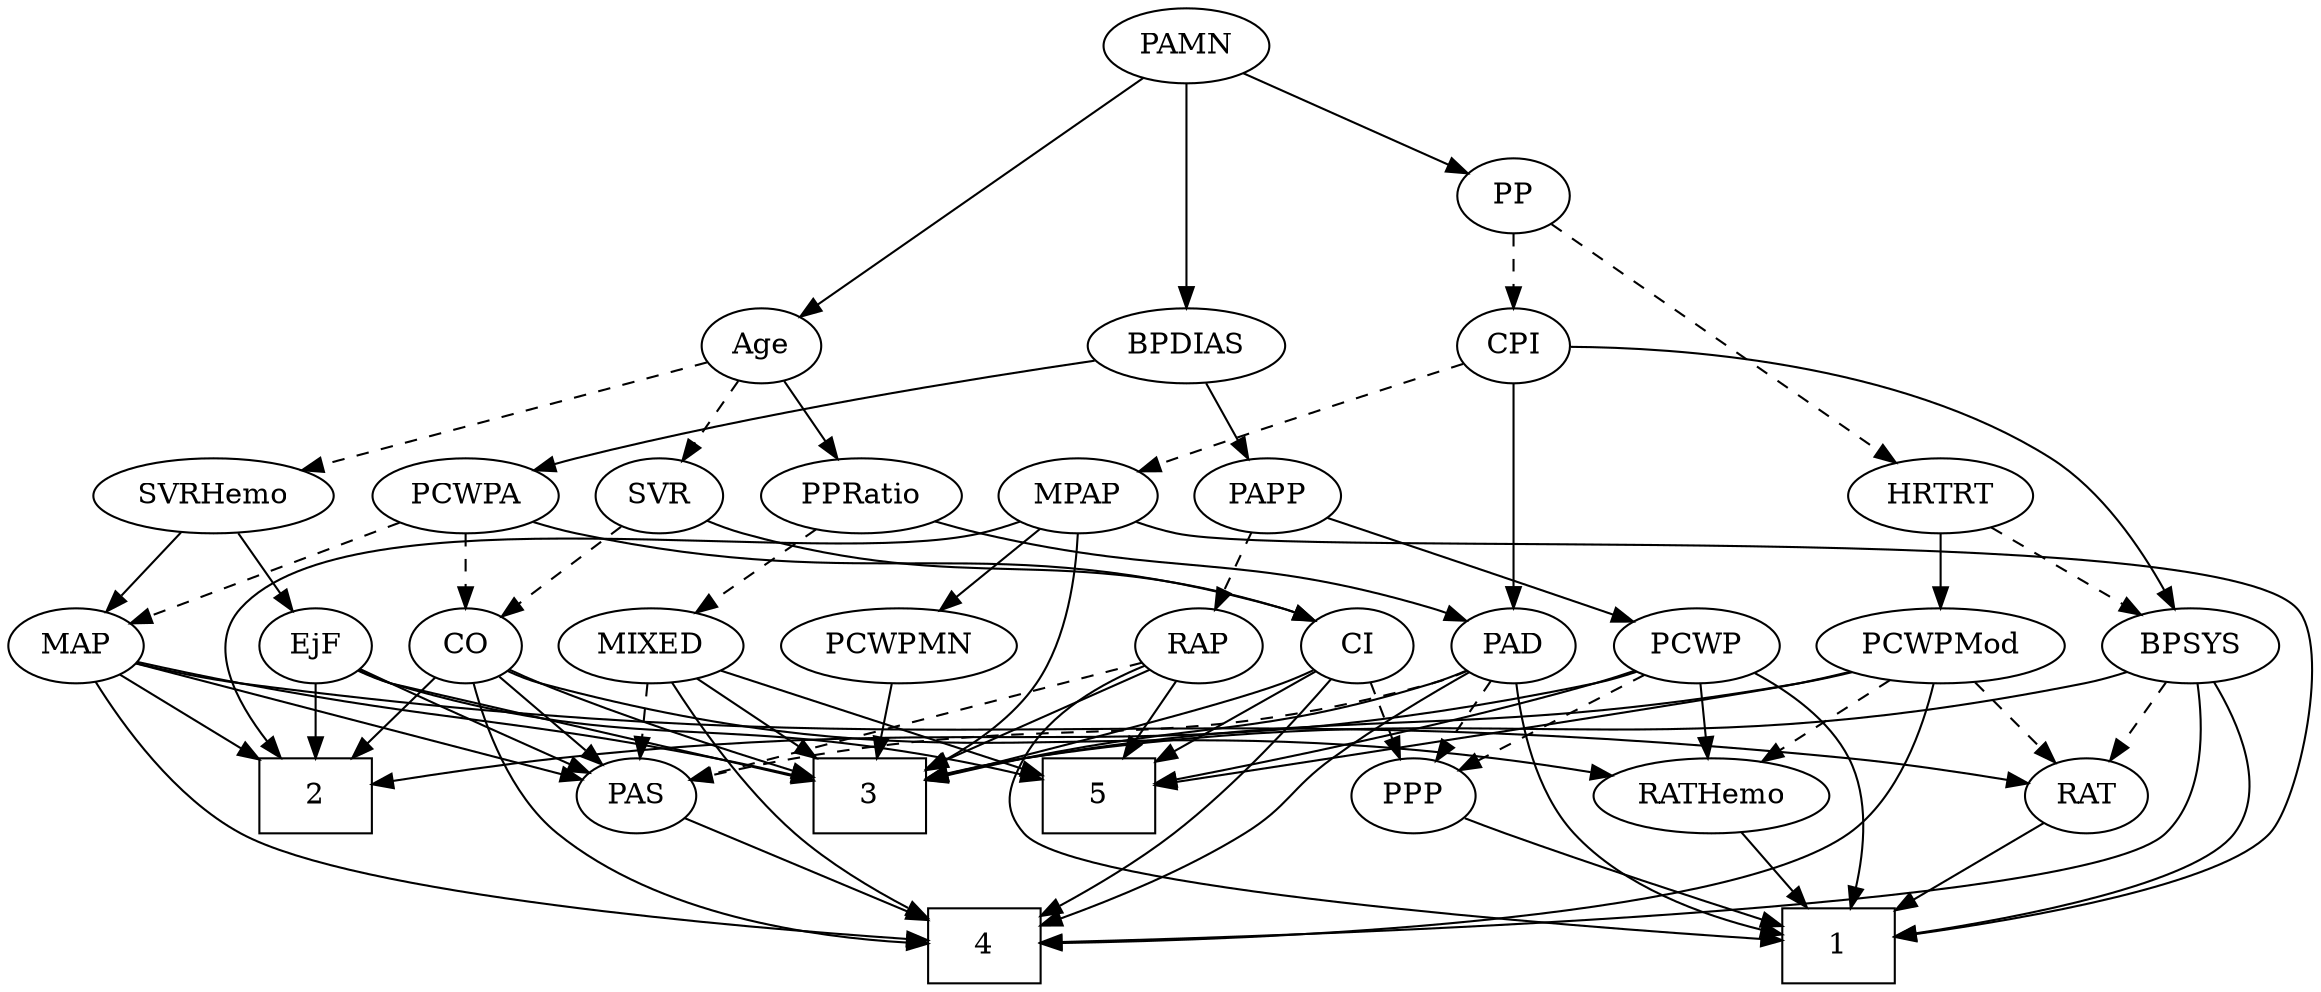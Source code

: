 strict digraph {
	graph [bb="0,0,1061.9,468"];
	node [label="\N"];
	1	[height=0.5,
		pos="842.55,18",
		shape=box,
		width=0.75];
	2	[height=0.5,
		pos="144.55,90",
		shape=box,
		width=0.75];
	3	[height=0.5,
		pos="395.55,90",
		shape=box,
		width=0.75];
	4	[height=0.5,
		pos="450.55,18",
		shape=box,
		width=0.75];
	5	[height=0.5,
		pos="505.55,90",
		shape=box,
		width=0.75];
	Age	[height=0.5,
		pos="351.55,306",
		width=0.75];
	SVR	[height=0.5,
		pos="308.55,234",
		width=0.77632];
	Age -> SVR	[pos="e,318.56,251.31 341.79,289.12 336.48,280.47 329.79,269.58 323.8,259.83",
		style=dashed];
	SVRHemo	[height=0.5,
		pos="110.55,234",
		width=1.3902];
	Age -> SVRHemo	[pos="e,148.44,246 327.11,297.9 287.62,286.43 209.07,263.62 158.22,248.85",
		style=dashed];
	PPRatio	[height=0.5,
		pos="394.55,234",
		width=1.1013];
	Age -> PPRatio	[pos="e,384.23,251.8 361.3,289.12 366.49,280.68 372.98,270.1 378.85,260.55",
		style=solid];
	EjF	[height=0.5,
		pos="144.55,162",
		width=0.75];
	EjF -> 2	[pos="e,144.55,108.1 144.55,143.7 144.55,135.98 144.55,126.71 144.55,118.11",
		style=solid];
	EjF -> 3	[pos="e,368.17,97.427 165.19,150.39 170.14,148.09 175.47,145.81 180.55,144 197.21,138.08 301.04,113.28 358.09,99.804",
		style=solid];
	EjF -> 5	[pos="e,478.25,97.844 165.07,150.02 170.03,147.74 175.38,145.55 180.55,144 288.48,111.58 320.76,128.63 431.55,108 443.57,105.76 456.61,\
102.91 468.34,100.19",
		style=solid];
	PAS	[height=0.5,
		pos="285.55,90",
		width=0.75];
	EjF -> PAS	[pos="e,264.29,101.55 165.66,150.52 189.43,138.72 228.28,119.43 255.28,106.03",
		style=solid];
	RAP	[height=0.5,
		pos="543.55,162",
		width=0.77632];
	RAP -> 1	[pos="e,815.39,18.498 520.5,151.59 502.99,143.07 480.16,128.66 469.55,108 462.24,93.769 459.06,84.083 469.55,72 512.81,22.151 719.71,17.961 \
805.33,18.419",
		style=solid];
	RAP -> 3	[pos="e,422.76,103.87 521.71,150.67 498.09,139.5 460.03,121.5 431.89,108.19",
		style=solid];
	RAP -> 5	[pos="e,514.84,108.12 534.73,144.76 530.26,136.53 524.72,126.32 519.67,117.02",
		style=solid];
	RAP -> PAS	[pos="e,310.1,97.662 518.34,154.16 471.86,141.55 372.61,114.62 319.98,100.34",
		style=dashed];
	MIXED	[height=0.5,
		pos="301.55,162",
		width=1.1193];
	MIXED -> 3	[pos="e,372.66,108.04 321.48,146.15 334.01,136.83 350.42,124.61 364.61,114.04",
		style=solid];
	MIXED -> 4	[pos="e,423.26,30.722 309.44,144.25 319.13,125.01 337.1,93.353 359.55,72 375.45,56.872 396.46,44.275 414.28,35.164",
		style=solid];
	MIXED -> 5	[pos="e,478.38,100.25 332.38,150.28 338.41,148.19 344.67,146.02 350.55,144 390.95,130.09 437.31,114.25 468.73,103.54",
		style=solid];
	MIXED -> PAS	[pos="e,289.5,108.28 297.67,144.05 295.89,136.26 293.74,126.82 291.74,118.08",
		style=dashed];
	MPAP	[height=0.5,
		pos="487.55,234",
		width=0.97491];
	MPAP -> 1	[pos="e,869.72,22.179 513.21,221.62 519.13,219.41 525.47,217.36 531.55,216 586.01,203.81 992.06,218.41 1032.5,180 1067.5,146.85 1070.9,\
110.19 1041.5,72 1022,46.54 931.9,30.715 879.89,23.539",
		style=solid];
	MPAP -> 2	[pos="e,127.77,108.28 461.38,221.61 455.6,219.45 449.44,217.43 443.55,216 370.78,198.36 158.58,235.7 108.55,180 92.271,161.88 106.31,135.45 \
121.35,116.1",
		style=solid];
	MPAP -> 3	[pos="e,422.76,104.27 487.45,215.89 486.59,196.88 482.85,165.99 468.55,144 459.37,129.89 445.04,118.29 431.49,109.57",
		style=solid];
	PCWPMN	[height=0.5,
		pos="409.55,162",
		width=1.3902];
	MPAP -> PCWPMN	[pos="e,427.25,178.89 470.62,217.81 460.21,208.47 446.67,196.31 434.98,185.83",
		style=solid];
	BPSYS	[height=0.5,
		pos="985.55,162",
		width=1.0471];
	BPSYS -> 1	[pos="e,869.59,22.879 1001.6,145.38 1018.9,126.66 1041.8,94.939 1024.5,72 1007.2,48.825 927.59,32.456 879.6,24.495",
		style=solid];
	BPSYS -> 3	[pos="e,422.77,98.278 958.08,149.66 951.76,147.45 944.99,145.39 938.55,144 734.16,100.04 676.22,139.49 469.55,108 457.45,106.16 444.4,\
103.42 432.68,100.67",
		style=solid];
	BPSYS -> 4	[pos="e,477.86,20.663 993.11,144.22 1000.8,124.35 1009.2,91.502 991.55,72 974.59,53.296 607.8,28.819 488.02,21.297",
		style=solid];
	RAT	[height=0.5,
		pos="955.55,90",
		width=0.75827];
	BPSYS -> RAT	[pos="e,962.74,107.79 978.29,144.05 974.82,135.97 970.6,126.12 966.74,117.11",
		style=dashed];
	PAD	[height=0.5,
		pos="690.55,162",
		width=0.79437];
	PAD -> 1	[pos="e,815.48,25.354 693.75,143.86 698.21,124.25 708.05,92.251 727.55,72 748.72,50.009 780.76,36.28 805.65,28.322",
		style=solid];
	PAD -> 3	[pos="e,422.57,97.422 668.77,150.25 663.55,147.95 657.92,145.71 652.55,144 573.54,118.91 550.62,125.28 469.55,108 457.48,105.43 444.35,\
102.46 432.54,99.74",
		style=solid];
	PAD -> 4	[pos="e,477.73,28.433 672.07,147.95 657.21,137.36 635.86,121.96 617.55,108 597.18,92.472 594.49,85.218 572.55,72 545.31,55.587 512.07,\
41.494 487.17,31.976",
		style=solid];
	PAD -> PAS	[pos="e,310.42,97.391 668.86,149.97 663.63,147.68 657.98,145.51 652.55,144 526.15,108.82 488.77,130.72 359.55,108 346.67,105.74 332.65,\
102.67 320.32,99.77",
		style=dashed];
	PPP	[height=0.5,
		pos="653.55,90",
		width=0.75];
	PAD -> PPP	[pos="e,662.08,107.15 681.97,144.76 677.48,136.28 671.9,125.71 666.87,116.2",
		style=dashed];
	CO	[height=0.5,
		pos="216.55,162",
		width=0.75];
	CO -> 2	[pos="e,162.15,108.11 201.98,146.83 192.63,137.75 180.25,125.71 169.38,115.14",
		style=solid];
	CO -> 3	[pos="e,368.39,100.28 237.73,150.63 242.56,148.36 247.71,146.04 252.55,144 288.13,129.04 329.57,113.92 358.65,103.69",
		style=solid];
	CO -> 4	[pos="e,423.46,18.631 218.19,143.99 221.05,123.89 228.8,90.823 249.55,72 295.08,30.695 369.01,20.893 413.39,18.957",
		style=solid];
	CO -> PAS	[pos="e,271.27,105.49 230.84,146.5 240.47,136.73 253.32,123.69 264.16,112.7",
		style=solid];
	RATHemo	[height=0.5,
		pos="785.55,90",
		width=1.3721];
	CO -> RATHemo	[pos="e,743.15,99.385 237,149.8 241.96,147.52 247.34,145.39 252.55,144 440.79,93.582 496.28,133.02 689.55,108 703.73,106.16 719.01,103.69 \
733.11,101.19",
		style=solid];
	PAS -> 4	[pos="e,423.45,30.495 307.8,79.559 334.98,68.027 381.36,48.354 413.85,34.568",
		style=solid];
	PAMN	[height=0.5,
		pos="527.55,450",
		width=1.011];
	PAMN -> Age	[pos="e,368.07,320.33 509.38,434.34 477.58,408.69 411.86,355.66 376.07,326.78",
		style=solid];
	BPDIAS	[height=0.5,
		pos="527.55,306",
		width=1.1735];
	PAMN -> BPDIAS	[pos="e,527.55,324.19 527.55,431.87 527.55,407.67 527.55,363.21 527.55,334.39",
		style=solid];
	PP	[height=0.5,
		pos="690.55,378",
		width=0.75];
	PAMN -> PP	[pos="e,668.46,388.49 554.1,437.6 582.83,425.26 628.63,405.59 659.13,392.49",
		style=solid];
	RATHemo -> 1	[pos="e,828.34,36.447 799.06,72.411 805.88,64.031 814.31,53.682 821.92,44.332",
		style=solid];
	CPI	[height=0.5,
		pos="690.55,306",
		width=0.75];
	CPI -> MPAP	[pos="e,514.46,245.63 666.72,297.44 635.52,287.46 579.19,269.13 531.55,252 529.03,251.1 526.45,250.15 523.84,249.18",
		style=dashed];
	CPI -> BPSYS	[pos="e,978.99,179.97 717.89,305.25 764.73,304.37 861.53,296.78 926.55,252 948.98,236.55 965.1,209.51 974.76,189.28",
		style=solid];
	CPI -> PAD	[pos="e,690.55,180.19 690.55,287.87 690.55,263.67 690.55,219.21 690.55,190.39",
		style=solid];
	RAT -> 1	[pos="e,869.87,35.927 936.38,77.125 920.54,67.316 897.63,53.12 878.4,41.213",
		style=solid];
	SVR -> CO	[pos="e,233.77,176.11 291.24,219.83 277.36,209.27 257.68,194.3 242.01,182.37",
		style=dashed];
	CI	[height=0.5,
		pos="616.55,162",
		width=0.75];
	SVR -> CI	[pos="e,596.01,173.94 329.68,222.07 334.77,219.78 340.27,217.58 345.55,216 446.76,185.65 479.5,210.88 580.55,180 582.48,179.41 584.44,\
178.73 586.4,177.99",
		style=solid];
	PCWPMod	[height=0.5,
		pos="877.55,162",
		width=1.4443];
	PCWPMod -> 3	[pos="e,422.8,98.101 840.04,149.48 832.32,147.41 824.22,145.46 816.55,144 664.22,115.09 622.5,133.41 469.55,108 457.48,106 444.43,103.21 \
432.71,100.47",
		style=solid];
	PCWPMod -> 4	[pos="e,477.71,19.16 876.12,143.89 873.44,123.37 865.72,89.563 843.55,72 788.96,28.755 575.21,20.76 487.95,19.309",
		style=solid];
	PCWPMod -> 5	[pos="e,532.56,95.236 839.3,149.69 831.79,147.66 823.95,145.66 816.55,144 764.82,132.42 613.52,108.05 542.79,96.853",
		style=solid];
	PCWPMod -> RATHemo	[pos="e,806.02,106.58 856.67,145.12 844.11,135.56 827.96,123.27 814.21,112.81",
		style=dashed];
	PCWPMod -> RAT	[pos="e,939.93,105.02 895.64,144.76 906.53,134.99 920.52,122.43 932.24,111.91",
		style=dashed];
	PCWPA	[height=0.5,
		pos="220.55,234",
		width=1.1555];
	PCWPA -> CO	[pos="e,217.52,180.1 219.56,215.7 219.12,207.98 218.59,198.71 218.1,190.11",
		style=dashed];
	MAP	[height=0.5,
		pos="30.547,162",
		width=0.84854];
	PCWPA -> MAP	[pos="e,55.758,172.58 189.68,221.83 160.3,211.17 114.87,194.61 75.547,180 72.237,178.77 68.793,177.48 65.35,176.19",
		style=dashed];
	PCWPA -> CI	[pos="e,596.05,174.08 251,221.71 257.7,219.55 264.81,217.5 271.55,216 406.51,185.98 447.62,218.02 580.55,180 582.49,179.44 584.46,178.79 \
586.42,178.08",
		style=solid];
	PCWPMN -> 3	[pos="e,398.97,108.1 406.09,143.7 404.54,135.98 402.69,126.71 400.97,118.11",
		style=solid];
	SVRHemo -> EjF	[pos="e,136.63,179.31 118.78,216.05 122.8,207.77 127.73,197.62 132.2,188.42",
		style=solid];
	SVRHemo -> MAP	[pos="e,46.996,177.39 92.394,217.12 81.2,207.32 66.714,194.65 54.576,184.02",
		style=solid];
	BPDIAS -> PCWPA	[pos="e,251.66,246.02 489.05,298.49 438.67,289.64 347.81,272.53 271.55,252 268.2,251.1 264.75,250.1 261.3,249.06",
		style=solid];
	PAPP	[height=0.5,
		pos="572.55,234",
		width=0.88464];
	BPDIAS -> PAPP	[pos="e,561.96,251.47 538.21,288.41 543.65,279.95 550.37,269.49 556.43,260.08",
		style=solid];
	MAP -> 2	[pos="e,117.48,107.62 50.928,148.49 66.962,138.64 89.699,124.68 108.75,112.98",
		style=solid];
	MAP -> 3	[pos="e,368.22,97.679 58.642,154.54 73.453,151.22 91.946,147.21 108.55,144 202.81,125.77 227.39,126.76 321.55,108 333.55,105.61 346.57,\
102.72 358.3,100",
		style=solid];
	MAP -> 4	[pos="e,423.49,20.809 39.785,144.75 52.442,124.14 77.217,89.216 108.55,72 160.54,43.432 335.8,27.402 413.23,21.565",
		style=solid];
	MAP -> PAS	[pos="e,261.09,97.714 57.837,153.51 104.6,140.67 199.93,114.5 251.16,100.44",
		style=solid];
	MAP -> RAT	[pos="e,929.39,95.741 58.147,153.82 72.981,150.25 91.648,146.24 108.55,144 432.77,101.03 518.12,140.58 843.55,108 869.06,105.45 897.63,\
101.09 919.53,97.42",
		style=solid];
	PP -> CPI	[pos="e,690.55,324.1 690.55,359.7 690.55,351.98 690.55,342.71 690.55,334.11",
		style=dashed];
	HRTRT	[height=0.5,
		pos="877.55,234",
		width=1.1013];
	PP -> HRTRT	[pos="e,858.11,249.76 707.8,363.9 740.25,339.26 810.6,285.84 849.78,256.08",
		style=dashed];
	PPP -> 1	[pos="e,815.39,28.275 676.02,79.447 682.02,76.963 688.51,74.331 694.55,72 732.18,57.471 775.68,42.053 805.74,31.615",
		style=solid];
	PPRatio -> MIXED	[pos="e,321.24,177.82 374.82,218.15 361.63,208.22 344.08,195.01 329.46,184.01",
		style=dashed];
	PPRatio -> PAD	[pos="e,668.8,173.85 424.11,221.87 430.46,219.73 437.18,217.64 443.55,216 534.82,192.47 562.38,207.46 652.55,180 654.82,179.31 657.14,\
178.51 659.45,177.65",
		style=solid];
	PCWP	[height=0.5,
		pos="772.55,162",
		width=0.97491];
	PCWP -> 1	[pos="e,847.17,36.103 798.19,149.5 814.43,140.69 834.1,126.84 843.55,108 853.1,88.947 852.07,64.589 849.09,46.174",
		style=solid];
	PCWP -> 2	[pos="e,171.65,96.042 746.88,149.64 740.96,147.42 734.62,145.37 728.55,144 520.29,97.024 461.56,133.08 249.55,108 226.9,105.32 201.68,\
101.27 181.62,97.797",
		style=solid];
	PCWP -> 5	[pos="e,532.64,96.204 745.76,149.99 740.12,147.86 734.18,145.75 728.55,144 664.16,124.01 587.33,107.27 542.72,98.227",
		style=solid];
	PCWP -> RATHemo	[pos="e,782.34,108.28 775.69,144.05 777.13,136.35 778.86,127.03 780.47,118.36",
		style=solid];
	PCWP -> PPP	[pos="e,673.17,102.54 750.44,148 731.12,136.63 702.95,120.06 681.96,107.71",
		style=dashed];
	CI -> 3	[pos="e,422.64,97.297 595.47,150.35 590.63,148.1 585.46,145.85 580.55,144 530.39,125.11 470.45,109.09 432.68,99.75",
		style=solid];
	CI -> 4	[pos="e,477.6,31.64 605.98,145.43 592.58,126.47 568,94.232 541.55,72 525.02,58.104 504.36,45.748 486.92,36.468",
		style=solid];
	CI -> 5	[pos="e,532.68,108.11 597.47,148.97 582.05,139.25 559.94,125.3 541.26,113.52",
		style=solid];
	CI -> PPP	[pos="e,645.01,107.15 625.13,144.76 629.61,136.28 635.2,125.71 640.23,116.2",
		style=dashed];
	PAPP -> RAP	[pos="e,550.37,179.47 565.67,216.41 562.28,208.22 558.11,198.14 554.3,188.95",
		style=dashed];
	PAPP -> PCWP	[pos="e,745.62,173.61 599.44,224.24 630.62,213.99 683.51,196.34 728.55,180 731.06,179.09 733.64,178.13 736.25,177.16",
		style=solid];
	HRTRT -> BPSYS	[pos="e,964.09,176.91 899.4,218.83 915.46,208.42 937.49,194.15 955.25,182.64",
		style=dashed];
	HRTRT -> PCWPMod	[pos="e,877.55,180.1 877.55,215.7 877.55,207.98 877.55,198.71 877.55,190.11",
		style=solid];
}
